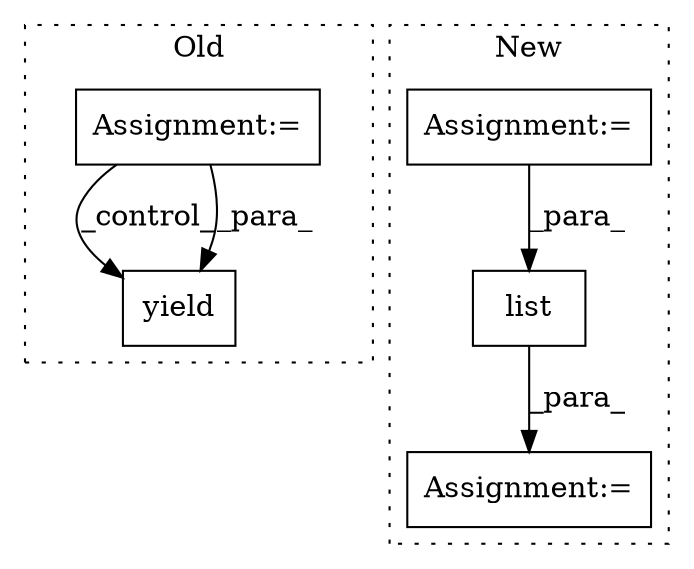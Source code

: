 digraph G {
subgraph cluster0 {
1 [label="yield" a="112" s="8854" l="7" shape="box"];
4 [label="Assignment:=" a="7" s="8657,8748" l="63,2" shape="box"];
label = "Old";
style="dotted";
}
subgraph cluster1 {
2 [label="list" a="32" s="10031,10076" l="5,1" shape="box"];
3 [label="Assignment:=" a="7" s="10030" l="1" shape="box"];
5 [label="Assignment:=" a="7" s="9879" l="4" shape="box"];
label = "New";
style="dotted";
}
2 -> 3 [label="_para_"];
4 -> 1 [label="_control_"];
4 -> 1 [label="_para_"];
5 -> 2 [label="_para_"];
}